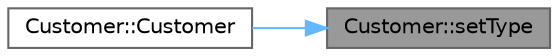 digraph "Customer::setType"
{
 // LATEX_PDF_SIZE
  bgcolor="transparent";
  edge [fontname=Helvetica,fontsize=10,labelfontname=Helvetica,labelfontsize=10];
  node [fontname=Helvetica,fontsize=10,shape=box,height=0.2,width=0.4];
  rankdir="RL";
  Node1 [id="Node000001",label="Customer::setType",height=0.2,width=0.4,color="gray40", fillcolor="grey60", style="filled", fontcolor="black",tooltip="Thiết lập loại khách hàng mới từ chuỗi."];
  Node1 -> Node2 [id="edge1_Node000001_Node000002",dir="back",color="steelblue1",style="solid",tooltip=" "];
  Node2 [id="Node000002",label="Customer::Customer",height=0.2,width=0.4,color="grey40", fillcolor="white", style="filled",URL="$class_customer.html#afab2f6b009a95bd3545082a09893cb23",tooltip="Constructor khởi tạo một đối tượng Customer với các thông tin cụ thể."];
}
